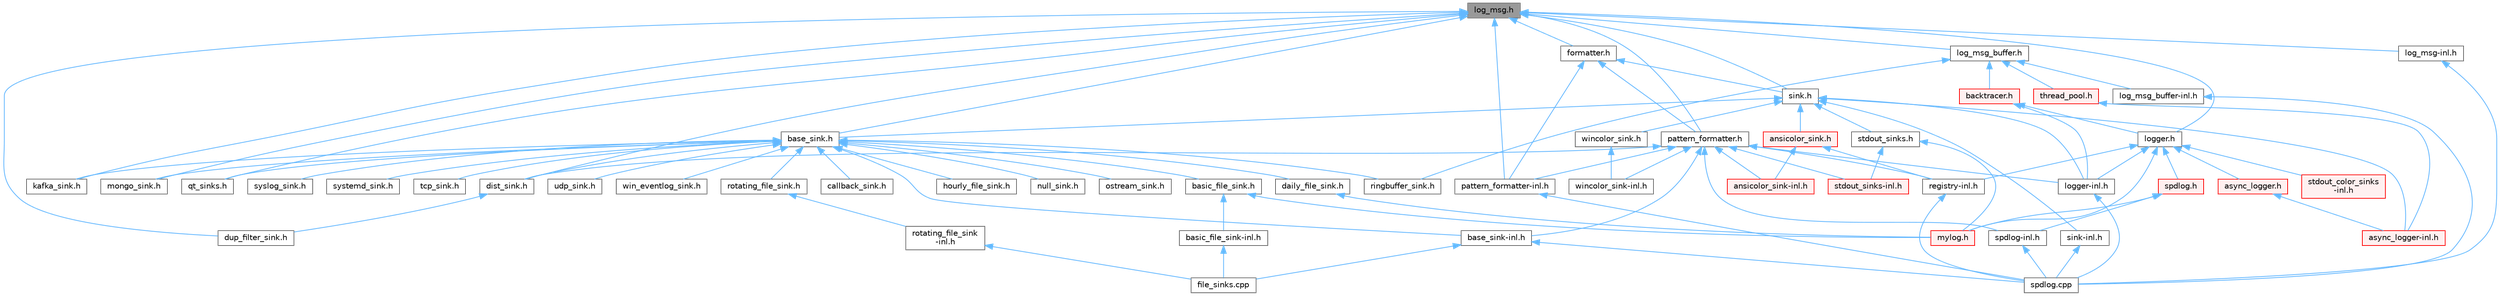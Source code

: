digraph "log_msg.h"
{
 // LATEX_PDF_SIZE
  bgcolor="transparent";
  edge [fontname=Helvetica,fontsize=10,labelfontname=Helvetica,labelfontsize=10];
  node [fontname=Helvetica,fontsize=10,shape=box,height=0.2,width=0.4];
  Node1 [id="Node000001",label="log_msg.h",height=0.2,width=0.4,color="gray40", fillcolor="grey60", style="filled", fontcolor="black",tooltip=" "];
  Node1 -> Node2 [id="edge1_Node000001_Node000002",dir="back",color="steelblue1",style="solid",tooltip=" "];
  Node2 [id="Node000002",label="base_sink.h",height=0.2,width=0.4,color="grey40", fillcolor="white", style="filled",URL="$base__sink_8h.html",tooltip=" "];
  Node2 -> Node3 [id="edge2_Node000002_Node000003",dir="back",color="steelblue1",style="solid",tooltip=" "];
  Node3 [id="Node000003",label="base_sink-inl.h",height=0.2,width=0.4,color="grey40", fillcolor="white", style="filled",URL="$base__sink-inl_8h.html",tooltip=" "];
  Node3 -> Node4 [id="edge3_Node000003_Node000004",dir="back",color="steelblue1",style="solid",tooltip=" "];
  Node4 [id="Node000004",label="file_sinks.cpp",height=0.2,width=0.4,color="grey40", fillcolor="white", style="filled",URL="$file__sinks_8cpp.html",tooltip=" "];
  Node3 -> Node5 [id="edge4_Node000003_Node000005",dir="back",color="steelblue1",style="solid",tooltip=" "];
  Node5 [id="Node000005",label="spdlog.cpp",height=0.2,width=0.4,color="grey40", fillcolor="white", style="filled",URL="$spdlog_8cpp.html",tooltip=" "];
  Node2 -> Node6 [id="edge5_Node000002_Node000006",dir="back",color="steelblue1",style="solid",tooltip=" "];
  Node6 [id="Node000006",label="basic_file_sink.h",height=0.2,width=0.4,color="grey40", fillcolor="white", style="filled",URL="$basic__file__sink_8h.html",tooltip=" "];
  Node6 -> Node7 [id="edge6_Node000006_Node000007",dir="back",color="steelblue1",style="solid",tooltip=" "];
  Node7 [id="Node000007",label="basic_file_sink-inl.h",height=0.2,width=0.4,color="grey40", fillcolor="white", style="filled",URL="$basic__file__sink-inl_8h.html",tooltip=" "];
  Node7 -> Node4 [id="edge7_Node000007_Node000004",dir="back",color="steelblue1",style="solid",tooltip=" "];
  Node6 -> Node8 [id="edge8_Node000006_Node000008",dir="back",color="steelblue1",style="solid",tooltip=" "];
  Node8 [id="Node000008",label="mylog.h",height=0.2,width=0.4,color="red", fillcolor="#FFF0F0", style="filled",URL="$mylog_8h.html",tooltip=" "];
  Node2 -> Node105 [id="edge9_Node000002_Node000105",dir="back",color="steelblue1",style="solid",tooltip=" "];
  Node105 [id="Node000105",label="callback_sink.h",height=0.2,width=0.4,color="grey40", fillcolor="white", style="filled",URL="$callback__sink_8h.html",tooltip=" "];
  Node2 -> Node106 [id="edge10_Node000002_Node000106",dir="back",color="steelblue1",style="solid",tooltip=" "];
  Node106 [id="Node000106",label="daily_file_sink.h",height=0.2,width=0.4,color="grey40", fillcolor="white", style="filled",URL="$daily__file__sink_8h.html",tooltip=" "];
  Node106 -> Node8 [id="edge11_Node000106_Node000008",dir="back",color="steelblue1",style="solid",tooltip=" "];
  Node2 -> Node107 [id="edge12_Node000002_Node000107",dir="back",color="steelblue1",style="solid",tooltip=" "];
  Node107 [id="Node000107",label="dist_sink.h",height=0.2,width=0.4,color="grey40", fillcolor="white", style="filled",URL="$dist__sink_8h.html",tooltip=" "];
  Node107 -> Node108 [id="edge13_Node000107_Node000108",dir="back",color="steelblue1",style="solid",tooltip=" "];
  Node108 [id="Node000108",label="dup_filter_sink.h",height=0.2,width=0.4,color="grey40", fillcolor="white", style="filled",URL="$dup__filter__sink_8h.html",tooltip=" "];
  Node2 -> Node109 [id="edge14_Node000002_Node000109",dir="back",color="steelblue1",style="solid",tooltip=" "];
  Node109 [id="Node000109",label="hourly_file_sink.h",height=0.2,width=0.4,color="grey40", fillcolor="white", style="filled",URL="$hourly__file__sink_8h.html",tooltip=" "];
  Node2 -> Node110 [id="edge15_Node000002_Node000110",dir="back",color="steelblue1",style="solid",tooltip=" "];
  Node110 [id="Node000110",label="kafka_sink.h",height=0.2,width=0.4,color="grey40", fillcolor="white", style="filled",URL="$kafka__sink_8h.html",tooltip=" "];
  Node2 -> Node111 [id="edge16_Node000002_Node000111",dir="back",color="steelblue1",style="solid",tooltip=" "];
  Node111 [id="Node000111",label="mongo_sink.h",height=0.2,width=0.4,color="grey40", fillcolor="white", style="filled",URL="$mongo__sink_8h.html",tooltip=" "];
  Node2 -> Node112 [id="edge17_Node000002_Node000112",dir="back",color="steelblue1",style="solid",tooltip=" "];
  Node112 [id="Node000112",label="null_sink.h",height=0.2,width=0.4,color="grey40", fillcolor="white", style="filled",URL="$null__sink_8h.html",tooltip=" "];
  Node2 -> Node113 [id="edge18_Node000002_Node000113",dir="back",color="steelblue1",style="solid",tooltip=" "];
  Node113 [id="Node000113",label="ostream_sink.h",height=0.2,width=0.4,color="grey40", fillcolor="white", style="filled",URL="$ostream__sink_8h.html",tooltip=" "];
  Node2 -> Node114 [id="edge19_Node000002_Node000114",dir="back",color="steelblue1",style="solid",tooltip=" "];
  Node114 [id="Node000114",label="qt_sinks.h",height=0.2,width=0.4,color="grey40", fillcolor="white", style="filled",URL="$qt__sinks_8h.html",tooltip=" "];
  Node2 -> Node115 [id="edge20_Node000002_Node000115",dir="back",color="steelblue1",style="solid",tooltip=" "];
  Node115 [id="Node000115",label="ringbuffer_sink.h",height=0.2,width=0.4,color="grey40", fillcolor="white", style="filled",URL="$ringbuffer__sink_8h.html",tooltip=" "];
  Node2 -> Node116 [id="edge21_Node000002_Node000116",dir="back",color="steelblue1",style="solid",tooltip=" "];
  Node116 [id="Node000116",label="rotating_file_sink.h",height=0.2,width=0.4,color="grey40", fillcolor="white", style="filled",URL="$rotating__file__sink_8h.html",tooltip=" "];
  Node116 -> Node117 [id="edge22_Node000116_Node000117",dir="back",color="steelblue1",style="solid",tooltip=" "];
  Node117 [id="Node000117",label="rotating_file_sink\l-inl.h",height=0.2,width=0.4,color="grey40", fillcolor="white", style="filled",URL="$rotating__file__sink-inl_8h.html",tooltip=" "];
  Node117 -> Node4 [id="edge23_Node000117_Node000004",dir="back",color="steelblue1",style="solid",tooltip=" "];
  Node2 -> Node118 [id="edge24_Node000002_Node000118",dir="back",color="steelblue1",style="solid",tooltip=" "];
  Node118 [id="Node000118",label="syslog_sink.h",height=0.2,width=0.4,color="grey40", fillcolor="white", style="filled",URL="$syslog__sink_8h.html",tooltip=" "];
  Node2 -> Node119 [id="edge25_Node000002_Node000119",dir="back",color="steelblue1",style="solid",tooltip=" "];
  Node119 [id="Node000119",label="systemd_sink.h",height=0.2,width=0.4,color="grey40", fillcolor="white", style="filled",URL="$systemd__sink_8h.html",tooltip=" "];
  Node2 -> Node120 [id="edge26_Node000002_Node000120",dir="back",color="steelblue1",style="solid",tooltip=" "];
  Node120 [id="Node000120",label="tcp_sink.h",height=0.2,width=0.4,color="grey40", fillcolor="white", style="filled",URL="$tcp__sink_8h.html",tooltip=" "];
  Node2 -> Node121 [id="edge27_Node000002_Node000121",dir="back",color="steelblue1",style="solid",tooltip=" "];
  Node121 [id="Node000121",label="udp_sink.h",height=0.2,width=0.4,color="grey40", fillcolor="white", style="filled",URL="$udp__sink_8h.html",tooltip=" "];
  Node2 -> Node122 [id="edge28_Node000002_Node000122",dir="back",color="steelblue1",style="solid",tooltip=" "];
  Node122 [id="Node000122",label="win_eventlog_sink.h",height=0.2,width=0.4,color="grey40", fillcolor="white", style="filled",URL="$win__eventlog__sink_8h.html",tooltip=" "];
  Node1 -> Node107 [id="edge29_Node000001_Node000107",dir="back",color="steelblue1",style="solid",tooltip=" "];
  Node1 -> Node108 [id="edge30_Node000001_Node000108",dir="back",color="steelblue1",style="solid",tooltip=" "];
  Node1 -> Node123 [id="edge31_Node000001_Node000123",dir="back",color="steelblue1",style="solid",tooltip=" "];
  Node123 [id="Node000123",label="formatter.h",height=0.2,width=0.4,color="grey40", fillcolor="white", style="filled",URL="$formatter_8h.html",tooltip=" "];
  Node123 -> Node124 [id="edge32_Node000123_Node000124",dir="back",color="steelblue1",style="solid",tooltip=" "];
  Node124 [id="Node000124",label="pattern_formatter-inl.h",height=0.2,width=0.4,color="grey40", fillcolor="white", style="filled",URL="$pattern__formatter-inl_8h.html",tooltip=" "];
  Node124 -> Node5 [id="edge33_Node000124_Node000005",dir="back",color="steelblue1",style="solid",tooltip=" "];
  Node123 -> Node125 [id="edge34_Node000123_Node000125",dir="back",color="steelblue1",style="solid",tooltip=" "];
  Node125 [id="Node000125",label="pattern_formatter.h",height=0.2,width=0.4,color="grey40", fillcolor="white", style="filled",URL="$pattern__formatter_8h.html",tooltip=" "];
  Node125 -> Node126 [id="edge35_Node000125_Node000126",dir="back",color="steelblue1",style="solid",tooltip=" "];
  Node126 [id="Node000126",label="ansicolor_sink-inl.h",height=0.2,width=0.4,color="red", fillcolor="#FFF0F0", style="filled",URL="$ansicolor__sink-inl_8h.html",tooltip=" "];
  Node125 -> Node3 [id="edge36_Node000125_Node000003",dir="back",color="steelblue1",style="solid",tooltip=" "];
  Node125 -> Node107 [id="edge37_Node000125_Node000107",dir="back",color="steelblue1",style="solid",tooltip=" "];
  Node125 -> Node128 [id="edge38_Node000125_Node000128",dir="back",color="steelblue1",style="solid",tooltip=" "];
  Node128 [id="Node000128",label="logger-inl.h",height=0.2,width=0.4,color="grey40", fillcolor="white", style="filled",URL="$logger-inl_8h.html",tooltip=" "];
  Node128 -> Node5 [id="edge39_Node000128_Node000005",dir="back",color="steelblue1",style="solid",tooltip=" "];
  Node125 -> Node124 [id="edge40_Node000125_Node000124",dir="back",color="steelblue1",style="solid",tooltip=" "];
  Node125 -> Node129 [id="edge41_Node000125_Node000129",dir="back",color="steelblue1",style="solid",tooltip=" "];
  Node129 [id="Node000129",label="registry-inl.h",height=0.2,width=0.4,color="grey40", fillcolor="white", style="filled",URL="$registry-inl_8h.html",tooltip=" "];
  Node129 -> Node5 [id="edge42_Node000129_Node000005",dir="back",color="steelblue1",style="solid",tooltip=" "];
  Node125 -> Node130 [id="edge43_Node000125_Node000130",dir="back",color="steelblue1",style="solid",tooltip=" "];
  Node130 [id="Node000130",label="spdlog-inl.h",height=0.2,width=0.4,color="grey40", fillcolor="white", style="filled",URL="$spdlog-inl_8h.html",tooltip=" "];
  Node130 -> Node5 [id="edge44_Node000130_Node000005",dir="back",color="steelblue1",style="solid",tooltip=" "];
  Node125 -> Node131 [id="edge45_Node000125_Node000131",dir="back",color="steelblue1",style="solid",tooltip=" "];
  Node131 [id="Node000131",label="stdout_sinks-inl.h",height=0.2,width=0.4,color="red", fillcolor="#FFF0F0", style="filled",URL="$stdout__sinks-inl_8h.html",tooltip=" "];
  Node125 -> Node133 [id="edge46_Node000125_Node000133",dir="back",color="steelblue1",style="solid",tooltip=" "];
  Node133 [id="Node000133",label="wincolor_sink-inl.h",height=0.2,width=0.4,color="grey40", fillcolor="white", style="filled",URL="$wincolor__sink-inl_8h.html",tooltip=" "];
  Node123 -> Node134 [id="edge47_Node000123_Node000134",dir="back",color="steelblue1",style="solid",tooltip=" "];
  Node134 [id="Node000134",label="sink.h",height=0.2,width=0.4,color="grey40", fillcolor="white", style="filled",URL="$sink_8h.html",tooltip=" "];
  Node134 -> Node135 [id="edge48_Node000134_Node000135",dir="back",color="steelblue1",style="solid",tooltip=" "];
  Node135 [id="Node000135",label="ansicolor_sink.h",height=0.2,width=0.4,color="red", fillcolor="#FFF0F0", style="filled",URL="$ansicolor__sink_8h.html",tooltip=" "];
  Node135 -> Node126 [id="edge49_Node000135_Node000126",dir="back",color="steelblue1",style="solid",tooltip=" "];
  Node135 -> Node129 [id="edge50_Node000135_Node000129",dir="back",color="steelblue1",style="solid",tooltip=" "];
  Node134 -> Node138 [id="edge51_Node000134_Node000138",dir="back",color="steelblue1",style="solid",tooltip=" "];
  Node138 [id="Node000138",label="async_logger-inl.h",height=0.2,width=0.4,color="red", fillcolor="#FFF0F0", style="filled",URL="$async__logger-inl_8h.html",tooltip=" "];
  Node134 -> Node2 [id="edge52_Node000134_Node000002",dir="back",color="steelblue1",style="solid",tooltip=" "];
  Node134 -> Node128 [id="edge53_Node000134_Node000128",dir="back",color="steelblue1",style="solid",tooltip=" "];
  Node134 -> Node140 [id="edge54_Node000134_Node000140",dir="back",color="steelblue1",style="solid",tooltip=" "];
  Node140 [id="Node000140",label="sink-inl.h",height=0.2,width=0.4,color="grey40", fillcolor="white", style="filled",URL="$sink-inl_8h.html",tooltip=" "];
  Node140 -> Node5 [id="edge55_Node000140_Node000005",dir="back",color="steelblue1",style="solid",tooltip=" "];
  Node134 -> Node141 [id="edge56_Node000134_Node000141",dir="back",color="steelblue1",style="solid",tooltip=" "];
  Node141 [id="Node000141",label="stdout_sinks.h",height=0.2,width=0.4,color="grey40", fillcolor="white", style="filled",URL="$stdout__sinks_8h.html",tooltip=" "];
  Node141 -> Node8 [id="edge57_Node000141_Node000008",dir="back",color="steelblue1",style="solid",tooltip=" "];
  Node141 -> Node131 [id="edge58_Node000141_Node000131",dir="back",color="steelblue1",style="solid",tooltip=" "];
  Node134 -> Node142 [id="edge59_Node000134_Node000142",dir="back",color="steelblue1",style="solid",tooltip=" "];
  Node142 [id="Node000142",label="wincolor_sink.h",height=0.2,width=0.4,color="grey40", fillcolor="white", style="filled",URL="$wincolor__sink_8h.html",tooltip=" "];
  Node142 -> Node133 [id="edge60_Node000142_Node000133",dir="back",color="steelblue1",style="solid",tooltip=" "];
  Node1 -> Node110 [id="edge61_Node000001_Node000110",dir="back",color="steelblue1",style="solid",tooltip=" "];
  Node1 -> Node143 [id="edge62_Node000001_Node000143",dir="back",color="steelblue1",style="solid",tooltip=" "];
  Node143 [id="Node000143",label="log_msg-inl.h",height=0.2,width=0.4,color="grey40", fillcolor="white", style="filled",URL="$log__msg-inl_8h.html",tooltip=" "];
  Node143 -> Node5 [id="edge63_Node000143_Node000005",dir="back",color="steelblue1",style="solid",tooltip=" "];
  Node1 -> Node144 [id="edge64_Node000001_Node000144",dir="back",color="steelblue1",style="solid",tooltip=" "];
  Node144 [id="Node000144",label="log_msg_buffer.h",height=0.2,width=0.4,color="grey40", fillcolor="white", style="filled",URL="$log__msg__buffer_8h.html",tooltip=" "];
  Node144 -> Node145 [id="edge65_Node000144_Node000145",dir="back",color="steelblue1",style="solid",tooltip=" "];
  Node145 [id="Node000145",label="backtracer.h",height=0.2,width=0.4,color="red", fillcolor="#FFF0F0", style="filled",URL="$backtracer_8h.html",tooltip=" "];
  Node145 -> Node128 [id="edge66_Node000145_Node000128",dir="back",color="steelblue1",style="solid",tooltip=" "];
  Node145 -> Node147 [id="edge67_Node000145_Node000147",dir="back",color="steelblue1",style="solid",tooltip=" "];
  Node147 [id="Node000147",label="logger.h",height=0.2,width=0.4,color="grey40", fillcolor="white", style="filled",URL="$logger_8h.html",tooltip=" "];
  Node147 -> Node148 [id="edge68_Node000147_Node000148",dir="back",color="steelblue1",style="solid",tooltip=" "];
  Node148 [id="Node000148",label="async_logger.h",height=0.2,width=0.4,color="red", fillcolor="#FFF0F0", style="filled",URL="$async__logger_8h.html",tooltip=" "];
  Node148 -> Node138 [id="edge69_Node000148_Node000138",dir="back",color="steelblue1",style="solid",tooltip=" "];
  Node147 -> Node128 [id="edge70_Node000147_Node000128",dir="back",color="steelblue1",style="solid",tooltip=" "];
  Node147 -> Node8 [id="edge71_Node000147_Node000008",dir="back",color="steelblue1",style="solid",tooltip=" "];
  Node147 -> Node129 [id="edge72_Node000147_Node000129",dir="back",color="steelblue1",style="solid",tooltip=" "];
  Node147 -> Node150 [id="edge73_Node000147_Node000150",dir="back",color="steelblue1",style="solid",tooltip=" "];
  Node150 [id="Node000150",label="spdlog.h",height=0.2,width=0.4,color="red", fillcolor="#FFF0F0", style="filled",URL="$spdlog_8h.html",tooltip=" "];
  Node150 -> Node8 [id="edge74_Node000150_Node000008",dir="back",color="steelblue1",style="solid",tooltip=" "];
  Node150 -> Node130 [id="edge75_Node000150_Node000130",dir="back",color="steelblue1",style="solid",tooltip=" "];
  Node147 -> Node137 [id="edge76_Node000147_Node000137",dir="back",color="steelblue1",style="solid",tooltip=" "];
  Node137 [id="Node000137",label="stdout_color_sinks\l-inl.h",height=0.2,width=0.4,color="red", fillcolor="#FFF0F0", style="filled",URL="$stdout__color__sinks-inl_8h.html",tooltip=" "];
  Node144 -> Node153 [id="edge77_Node000144_Node000153",dir="back",color="steelblue1",style="solid",tooltip=" "];
  Node153 [id="Node000153",label="log_msg_buffer-inl.h",height=0.2,width=0.4,color="grey40", fillcolor="white", style="filled",URL="$log__msg__buffer-inl_8h.html",tooltip=" "];
  Node153 -> Node5 [id="edge78_Node000153_Node000005",dir="back",color="steelblue1",style="solid",tooltip=" "];
  Node144 -> Node115 [id="edge79_Node000144_Node000115",dir="back",color="steelblue1",style="solid",tooltip=" "];
  Node144 -> Node154 [id="edge80_Node000144_Node000154",dir="back",color="steelblue1",style="solid",tooltip=" "];
  Node154 [id="Node000154",label="thread_pool.h",height=0.2,width=0.4,color="red", fillcolor="#FFF0F0", style="filled",URL="$thread__pool_8h.html",tooltip=" "];
  Node154 -> Node138 [id="edge81_Node000154_Node000138",dir="back",color="steelblue1",style="solid",tooltip=" "];
  Node1 -> Node147 [id="edge82_Node000001_Node000147",dir="back",color="steelblue1",style="solid",tooltip=" "];
  Node1 -> Node111 [id="edge83_Node000001_Node000111",dir="back",color="steelblue1",style="solid",tooltip=" "];
  Node1 -> Node124 [id="edge84_Node000001_Node000124",dir="back",color="steelblue1",style="solid",tooltip=" "];
  Node1 -> Node125 [id="edge85_Node000001_Node000125",dir="back",color="steelblue1",style="solid",tooltip=" "];
  Node1 -> Node114 [id="edge86_Node000001_Node000114",dir="back",color="steelblue1",style="solid",tooltip=" "];
  Node1 -> Node134 [id="edge87_Node000001_Node000134",dir="back",color="steelblue1",style="solid",tooltip=" "];
}
